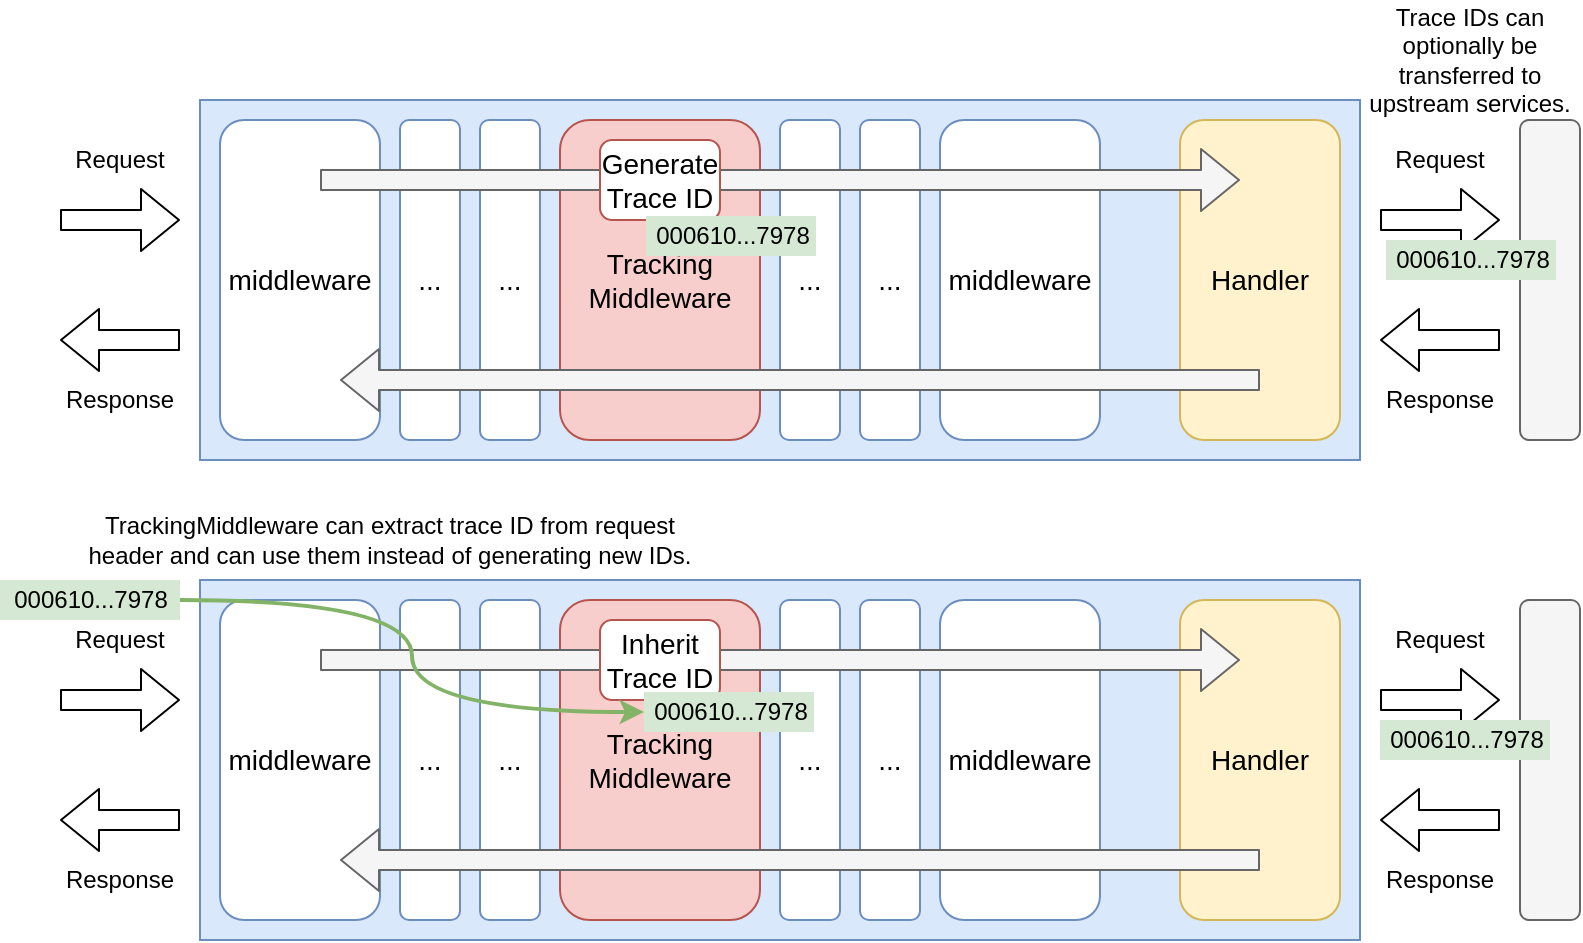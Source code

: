 <mxfile>
    <diagram id="CGz5gvUMxi6If3MVP1VV" name="image">
        <mxGraphModel dx="-1407" dy="1776" grid="1" gridSize="10" guides="1" tooltips="1" connect="1" arrows="1" fold="1" page="1" pageScale="1" pageWidth="827" pageHeight="1169" math="0" shadow="0">
            <root>
                <mxCell id="0"/>
                <mxCell id="1" parent="0"/>
                <mxCell id="mNiAzSfXenX0VxuWbp-_-2" value="" style="rounded=0;whiteSpace=wrap;html=1;fillColor=#dae8fc;strokeColor=#6c8ebf;shadow=0;" parent="1" vertex="1">
                    <mxGeometry x="2630" y="-930" width="580" height="180" as="geometry"/>
                </mxCell>
                <mxCell id="mNiAzSfXenX0VxuWbp-_-18" value="Tracking&lt;br&gt;Middleware" style="rounded=1;whiteSpace=wrap;html=1;fontSize=14;strokeColor=#b85450;fillColor=#f8cecc;" parent="1" vertex="1">
                    <mxGeometry x="2810" y="-920" width="100" height="160" as="geometry"/>
                </mxCell>
                <mxCell id="3" value="Handler&lt;br&gt;" style="rounded=1;whiteSpace=wrap;html=1;fontSize=14;strokeColor=#d6b656;fillColor=#fff2cc;" parent="1" vertex="1">
                    <mxGeometry x="3120" y="-920" width="80" height="160" as="geometry"/>
                </mxCell>
                <mxCell id="5" value="middleware" style="rounded=1;whiteSpace=wrap;html=1;fontSize=14;strokeColor=#6c8ebf;fillColor=default;" parent="1" vertex="1">
                    <mxGeometry x="2640" y="-920" width="80" height="160" as="geometry"/>
                </mxCell>
                <mxCell id="7" value="..." style="rounded=1;whiteSpace=wrap;html=1;fontSize=14;strokeColor=#6c8ebf;fillColor=default;" parent="1" vertex="1">
                    <mxGeometry x="2730" y="-920" width="30" height="160" as="geometry"/>
                </mxCell>
                <mxCell id="8" value="..." style="rounded=1;whiteSpace=wrap;html=1;fontSize=14;strokeColor=#6c8ebf;fillColor=default;" parent="1" vertex="1">
                    <mxGeometry x="2770" y="-920" width="30" height="160" as="geometry"/>
                </mxCell>
                <mxCell id="9" value="middleware" style="rounded=1;whiteSpace=wrap;html=1;fontSize=14;strokeColor=#6c8ebf;fillColor=default;" parent="1" vertex="1">
                    <mxGeometry x="3000" y="-920" width="80" height="160" as="geometry"/>
                </mxCell>
                <mxCell id="10" value="..." style="rounded=1;whiteSpace=wrap;html=1;fontSize=14;strokeColor=#6c8ebf;fillColor=default;" parent="1" vertex="1">
                    <mxGeometry x="2960" y="-920" width="30" height="160" as="geometry"/>
                </mxCell>
                <mxCell id="11" value="..." style="rounded=1;whiteSpace=wrap;html=1;fontSize=14;strokeColor=#6c8ebf;fillColor=default;" parent="1" vertex="1">
                    <mxGeometry x="2920" y="-920" width="30" height="160" as="geometry"/>
                </mxCell>
                <mxCell id="16" value="" style="shape=flexArrow;endArrow=classic;html=1;" parent="1" edge="1">
                    <mxGeometry width="50" height="50" relative="1" as="geometry">
                        <mxPoint x="2560" y="-870" as="sourcePoint"/>
                        <mxPoint x="2620" y="-870" as="targetPoint"/>
                    </mxGeometry>
                </mxCell>
                <mxCell id="17" value="Request" style="text;html=1;strokeColor=none;fillColor=none;align=center;verticalAlign=middle;whiteSpace=wrap;rounded=0;" parent="1" vertex="1">
                    <mxGeometry x="2560" y="-910" width="60" height="20" as="geometry"/>
                </mxCell>
                <mxCell id="18" value="" style="shape=flexArrow;endArrow=classic;html=1;" parent="1" edge="1">
                    <mxGeometry width="50" height="50" relative="1" as="geometry">
                        <mxPoint x="2620" y="-810" as="sourcePoint"/>
                        <mxPoint x="2560" y="-810" as="targetPoint"/>
                    </mxGeometry>
                </mxCell>
                <mxCell id="19" value="Response" style="text;html=1;strokeColor=none;fillColor=none;align=center;verticalAlign=middle;whiteSpace=wrap;rounded=0;" parent="1" vertex="1">
                    <mxGeometry x="2560" y="-790" width="60" height="20" as="geometry"/>
                </mxCell>
                <mxCell id="24" value="" style="shape=flexArrow;endArrow=classic;html=1;fillColor=#f5f5f5;strokeColor=#666666;" parent="1" edge="1">
                    <mxGeometry width="50" height="50" relative="1" as="geometry">
                        <mxPoint x="2690" y="-890" as="sourcePoint"/>
                        <mxPoint x="3150" y="-890" as="targetPoint"/>
                    </mxGeometry>
                </mxCell>
                <mxCell id="25" value="" style="shape=flexArrow;endArrow=classic;html=1;fillColor=#f5f5f5;strokeColor=#666666;" parent="1" edge="1">
                    <mxGeometry width="50" height="50" relative="1" as="geometry">
                        <mxPoint x="3160" y="-790" as="sourcePoint"/>
                        <mxPoint x="2700" y="-790" as="targetPoint"/>
                    </mxGeometry>
                </mxCell>
                <mxCell id="12" value="Generate&lt;br&gt;Trace ID" style="rounded=1;whiteSpace=wrap;html=1;fontSize=14;strokeColor=#b85450;fillColor=default;" parent="1" vertex="1">
                    <mxGeometry x="2830" y="-910" width="60" height="40" as="geometry"/>
                </mxCell>
                <mxCell id="34" value="" style="edgeStyle=none;html=1;" parent="1" edge="1">
                    <mxGeometry relative="1" as="geometry">
                        <mxPoint x="2822" y="-710.0" as="targetPoint"/>
                    </mxGeometry>
                </mxCell>
                <mxCell id="39" value="000610...7978" style="text;strokeColor=none;fillColor=#d5e8d4;align=center;verticalAlign=middle;rounded=0;fontStyle=0;html=1;" parent="1" vertex="1">
                    <mxGeometry x="2853" y="-872" width="85" height="20" as="geometry"/>
                </mxCell>
                <mxCell id="41" value="" style="rounded=0;whiteSpace=wrap;html=1;fillColor=#dae8fc;strokeColor=#6c8ebf;shadow=0;" parent="1" vertex="1">
                    <mxGeometry x="2630" y="-690" width="580" height="180" as="geometry"/>
                </mxCell>
                <mxCell id="42" value="Tracking&lt;br&gt;Middleware" style="rounded=1;whiteSpace=wrap;html=1;fontSize=14;strokeColor=#b85450;fillColor=#f8cecc;" parent="1" vertex="1">
                    <mxGeometry x="2810" y="-680" width="100" height="160" as="geometry"/>
                </mxCell>
                <mxCell id="43" value="Handler&lt;br&gt;" style="rounded=1;whiteSpace=wrap;html=1;fontSize=14;strokeColor=#d6b656;fillColor=#fff2cc;" parent="1" vertex="1">
                    <mxGeometry x="3120" y="-680" width="80" height="160" as="geometry"/>
                </mxCell>
                <mxCell id="44" value="middleware" style="rounded=1;whiteSpace=wrap;html=1;fontSize=14;strokeColor=#6c8ebf;fillColor=default;" parent="1" vertex="1">
                    <mxGeometry x="2640" y="-680" width="80" height="160" as="geometry"/>
                </mxCell>
                <mxCell id="45" value="..." style="rounded=1;whiteSpace=wrap;html=1;fontSize=14;strokeColor=#6c8ebf;fillColor=default;" parent="1" vertex="1">
                    <mxGeometry x="2730" y="-680" width="30" height="160" as="geometry"/>
                </mxCell>
                <mxCell id="46" value="..." style="rounded=1;whiteSpace=wrap;html=1;fontSize=14;strokeColor=#6c8ebf;fillColor=default;" parent="1" vertex="1">
                    <mxGeometry x="2770" y="-680" width="30" height="160" as="geometry"/>
                </mxCell>
                <mxCell id="47" value="middleware" style="rounded=1;whiteSpace=wrap;html=1;fontSize=14;strokeColor=#6c8ebf;fillColor=default;" parent="1" vertex="1">
                    <mxGeometry x="3000" y="-680" width="80" height="160" as="geometry"/>
                </mxCell>
                <mxCell id="48" value="..." style="rounded=1;whiteSpace=wrap;html=1;fontSize=14;strokeColor=#6c8ebf;fillColor=default;" parent="1" vertex="1">
                    <mxGeometry x="2960" y="-680" width="30" height="160" as="geometry"/>
                </mxCell>
                <mxCell id="49" value="..." style="rounded=1;whiteSpace=wrap;html=1;fontSize=14;strokeColor=#6c8ebf;fillColor=default;" parent="1" vertex="1">
                    <mxGeometry x="2920" y="-680" width="30" height="160" as="geometry"/>
                </mxCell>
                <mxCell id="50" value="" style="shape=flexArrow;endArrow=classic;html=1;" parent="1" edge="1">
                    <mxGeometry width="50" height="50" relative="1" as="geometry">
                        <mxPoint x="2560" y="-630.0" as="sourcePoint"/>
                        <mxPoint x="2620" y="-630.0" as="targetPoint"/>
                    </mxGeometry>
                </mxCell>
                <mxCell id="51" value="Request" style="text;html=1;strokeColor=none;fillColor=none;align=center;verticalAlign=middle;whiteSpace=wrap;rounded=0;" parent="1" vertex="1">
                    <mxGeometry x="2560" y="-670" width="60" height="20" as="geometry"/>
                </mxCell>
                <mxCell id="52" value="" style="shape=flexArrow;endArrow=classic;html=1;" parent="1" edge="1">
                    <mxGeometry width="50" height="50" relative="1" as="geometry">
                        <mxPoint x="2620" y="-570" as="sourcePoint"/>
                        <mxPoint x="2560" y="-570" as="targetPoint"/>
                    </mxGeometry>
                </mxCell>
                <mxCell id="53" value="Response" style="text;html=1;strokeColor=none;fillColor=none;align=center;verticalAlign=middle;whiteSpace=wrap;rounded=0;" parent="1" vertex="1">
                    <mxGeometry x="2560" y="-550" width="60" height="20" as="geometry"/>
                </mxCell>
                <mxCell id="54" value="" style="shape=flexArrow;endArrow=classic;html=1;fillColor=#f5f5f5;strokeColor=#666666;" parent="1" edge="1">
                    <mxGeometry width="50" height="50" relative="1" as="geometry">
                        <mxPoint x="2690" y="-650.0" as="sourcePoint"/>
                        <mxPoint x="3150" y="-650.0" as="targetPoint"/>
                    </mxGeometry>
                </mxCell>
                <mxCell id="55" value="" style="shape=flexArrow;endArrow=classic;html=1;fillColor=#f5f5f5;strokeColor=#666666;" parent="1" edge="1">
                    <mxGeometry width="50" height="50" relative="1" as="geometry">
                        <mxPoint x="3160" y="-550" as="sourcePoint"/>
                        <mxPoint x="2700" y="-550" as="targetPoint"/>
                    </mxGeometry>
                </mxCell>
                <mxCell id="56" value="Inherit &lt;br&gt;Trace ID" style="rounded=1;whiteSpace=wrap;html=1;fontSize=14;strokeColor=#b85450;fillColor=default;" parent="1" vertex="1">
                    <mxGeometry x="2830" y="-670" width="60" height="40" as="geometry"/>
                </mxCell>
                <mxCell id="63" value="000610...7978" style="text;strokeColor=none;fillColor=#d5e8d4;align=center;verticalAlign=middle;rounded=0;fontStyle=0;html=1;" parent="1" vertex="1">
                    <mxGeometry x="2852" y="-634" width="85" height="20" as="geometry"/>
                </mxCell>
                <mxCell id="65" style="edgeStyle=orthogonalEdgeStyle;curved=1;html=1;exitX=1;exitY=0.5;exitDx=0;exitDy=0;entryX=0;entryY=0.5;entryDx=0;entryDy=0;fontColor=default;fillColor=#d5e8d4;strokeColor=#82b366;strokeWidth=2;" parent="1" source="64" target="63" edge="1">
                    <mxGeometry relative="1" as="geometry"/>
                </mxCell>
                <mxCell id="64" value="000610...7978" style="text;strokeColor=none;fillColor=#d5e8d4;align=center;verticalAlign=middle;rounded=0;fontStyle=0;html=1;" parent="1" vertex="1">
                    <mxGeometry x="2530" y="-690" width="90" height="20" as="geometry"/>
                </mxCell>
                <mxCell id="66" value="TrackingMiddleware can extract trace ID from request header and can use them instead of generating new IDs." style="text;html=1;strokeColor=none;fillColor=none;align=center;verticalAlign=middle;whiteSpace=wrap;rounded=0;fontColor=default;" parent="1" vertex="1">
                    <mxGeometry x="2570" y="-730" width="310" height="40" as="geometry"/>
                </mxCell>
                <mxCell id="80" value="" style="shape=flexArrow;endArrow=classic;html=1;" parent="1" edge="1">
                    <mxGeometry width="50" height="50" relative="1" as="geometry">
                        <mxPoint x="3220" y="-870" as="sourcePoint"/>
                        <mxPoint x="3280" y="-870" as="targetPoint"/>
                    </mxGeometry>
                </mxCell>
                <mxCell id="81" value="Request" style="text;html=1;strokeColor=none;fillColor=none;align=center;verticalAlign=middle;whiteSpace=wrap;rounded=0;" parent="1" vertex="1">
                    <mxGeometry x="3220" y="-910" width="60" height="20" as="geometry"/>
                </mxCell>
                <mxCell id="82" value="" style="shape=flexArrow;endArrow=classic;html=1;" parent="1" edge="1">
                    <mxGeometry width="50" height="50" relative="1" as="geometry">
                        <mxPoint x="3280" y="-810" as="sourcePoint"/>
                        <mxPoint x="3220" y="-810" as="targetPoint"/>
                    </mxGeometry>
                </mxCell>
                <mxCell id="83" value="Response" style="text;html=1;strokeColor=none;fillColor=none;align=center;verticalAlign=middle;whiteSpace=wrap;rounded=0;" parent="1" vertex="1">
                    <mxGeometry x="3220" y="-790" width="60" height="20" as="geometry"/>
                </mxCell>
                <mxCell id="84" value="" style="shape=flexArrow;endArrow=classic;html=1;" parent="1" edge="1">
                    <mxGeometry width="50" height="50" relative="1" as="geometry">
                        <mxPoint x="3220" y="-630" as="sourcePoint"/>
                        <mxPoint x="3280" y="-630" as="targetPoint"/>
                    </mxGeometry>
                </mxCell>
                <mxCell id="85" value="Request" style="text;html=1;strokeColor=none;fillColor=none;align=center;verticalAlign=middle;whiteSpace=wrap;rounded=0;" parent="1" vertex="1">
                    <mxGeometry x="3220" y="-670" width="60" height="20" as="geometry"/>
                </mxCell>
                <mxCell id="86" value="" style="shape=flexArrow;endArrow=classic;html=1;" parent="1" edge="1">
                    <mxGeometry width="50" height="50" relative="1" as="geometry">
                        <mxPoint x="3280" y="-570" as="sourcePoint"/>
                        <mxPoint x="3220" y="-570" as="targetPoint"/>
                    </mxGeometry>
                </mxCell>
                <mxCell id="87" value="Response" style="text;html=1;strokeColor=none;fillColor=none;align=center;verticalAlign=middle;whiteSpace=wrap;rounded=0;" parent="1" vertex="1">
                    <mxGeometry x="3220" y="-550" width="60" height="20" as="geometry"/>
                </mxCell>
                <mxCell id="88" value="" style="rounded=1;whiteSpace=wrap;html=1;fontSize=14;strokeColor=#666666;fillColor=#f5f5f5;fontColor=#333333;" parent="1" vertex="1">
                    <mxGeometry x="3290" y="-920" width="30" height="160" as="geometry"/>
                </mxCell>
                <mxCell id="89" value="" style="rounded=1;whiteSpace=wrap;html=1;fontSize=14;strokeColor=#666666;fillColor=#f5f5f5;fontColor=#333333;" parent="1" vertex="1">
                    <mxGeometry x="3290" y="-680" width="30" height="160" as="geometry"/>
                </mxCell>
                <mxCell id="90" value="000610...7978" style="text;strokeColor=none;fillColor=#d5e8d4;align=center;verticalAlign=middle;rounded=0;fontStyle=0;html=1;" parent="1" vertex="1">
                    <mxGeometry x="3223" y="-860" width="85" height="20" as="geometry"/>
                </mxCell>
                <mxCell id="91" value="000610...7978" style="text;strokeColor=none;fillColor=#d5e8d4;align=center;verticalAlign=middle;rounded=0;fontStyle=0;html=1;" parent="1" vertex="1">
                    <mxGeometry x="3220" y="-620" width="85" height="20" as="geometry"/>
                </mxCell>
                <mxCell id="92" value="Trace IDs can optionally be transferred to upstream services." style="text;html=1;strokeColor=none;fillColor=none;align=center;verticalAlign=middle;whiteSpace=wrap;rounded=0;fontColor=default;" parent="1" vertex="1">
                    <mxGeometry x="3210" y="-980" width="110" height="60" as="geometry"/>
                </mxCell>
            </root>
        </mxGraphModel>
    </diagram>
</mxfile>